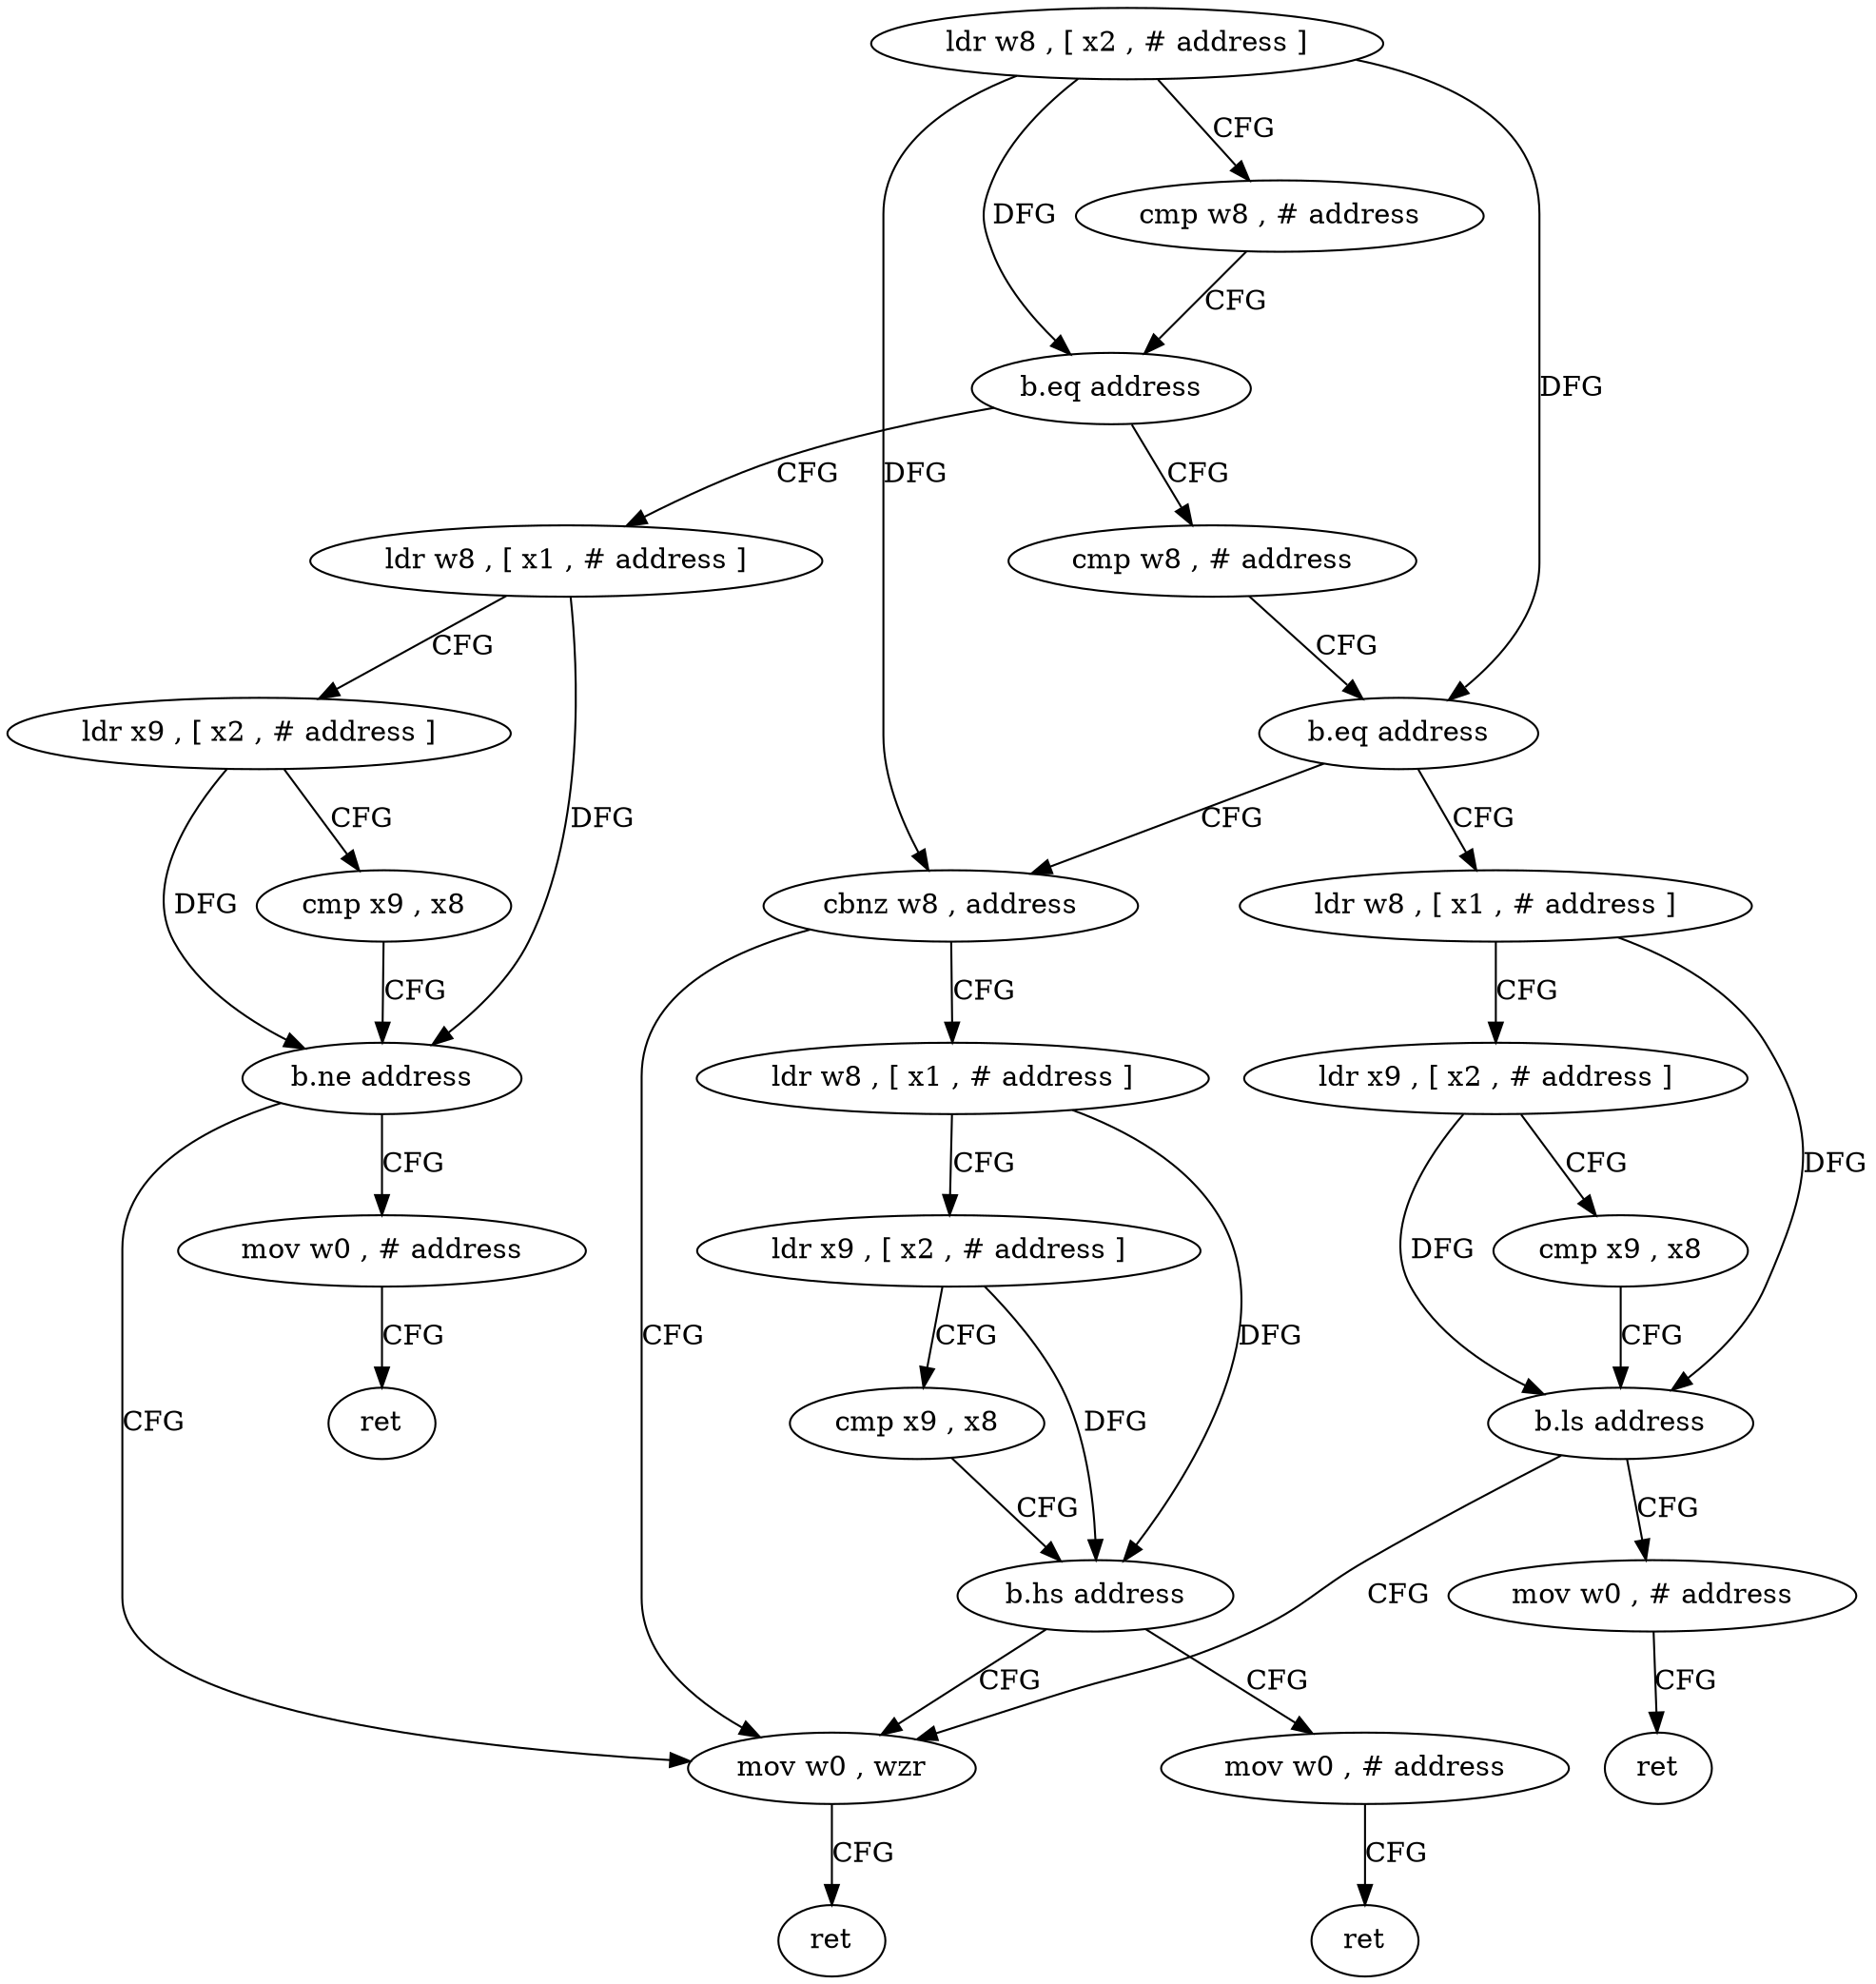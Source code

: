 digraph "func" {
"4213784" [label = "ldr w8 , [ x2 , # address ]" ]
"4213788" [label = "cmp w8 , # address" ]
"4213792" [label = "b.eq address" ]
"4213832" [label = "ldr w8 , [ x1 , # address ]" ]
"4213796" [label = "cmp w8 , # address" ]
"4213836" [label = "ldr x9 , [ x2 , # address ]" ]
"4213840" [label = "cmp x9 , x8" ]
"4213844" [label = "b.ne address" ]
"4213880" [label = "mov w0 , wzr" ]
"4213848" [label = "mov w0 , # address" ]
"4213800" [label = "b.eq address" ]
"4213856" [label = "ldr w8 , [ x1 , # address ]" ]
"4213804" [label = "cbnz w8 , address" ]
"4213884" [label = "ret" ]
"4213852" [label = "ret" ]
"4213860" [label = "ldr x9 , [ x2 , # address ]" ]
"4213864" [label = "cmp x9 , x8" ]
"4213868" [label = "b.ls address" ]
"4213872" [label = "mov w0 , # address" ]
"4213808" [label = "ldr w8 , [ x1 , # address ]" ]
"4213876" [label = "ret" ]
"4213812" [label = "ldr x9 , [ x2 , # address ]" ]
"4213816" [label = "cmp x9 , x8" ]
"4213820" [label = "b.hs address" ]
"4213824" [label = "mov w0 , # address" ]
"4213828" [label = "ret" ]
"4213784" -> "4213788" [ label = "CFG" ]
"4213784" -> "4213792" [ label = "DFG" ]
"4213784" -> "4213800" [ label = "DFG" ]
"4213784" -> "4213804" [ label = "DFG" ]
"4213788" -> "4213792" [ label = "CFG" ]
"4213792" -> "4213832" [ label = "CFG" ]
"4213792" -> "4213796" [ label = "CFG" ]
"4213832" -> "4213836" [ label = "CFG" ]
"4213832" -> "4213844" [ label = "DFG" ]
"4213796" -> "4213800" [ label = "CFG" ]
"4213836" -> "4213840" [ label = "CFG" ]
"4213836" -> "4213844" [ label = "DFG" ]
"4213840" -> "4213844" [ label = "CFG" ]
"4213844" -> "4213880" [ label = "CFG" ]
"4213844" -> "4213848" [ label = "CFG" ]
"4213880" -> "4213884" [ label = "CFG" ]
"4213848" -> "4213852" [ label = "CFG" ]
"4213800" -> "4213856" [ label = "CFG" ]
"4213800" -> "4213804" [ label = "CFG" ]
"4213856" -> "4213860" [ label = "CFG" ]
"4213856" -> "4213868" [ label = "DFG" ]
"4213804" -> "4213880" [ label = "CFG" ]
"4213804" -> "4213808" [ label = "CFG" ]
"4213860" -> "4213864" [ label = "CFG" ]
"4213860" -> "4213868" [ label = "DFG" ]
"4213864" -> "4213868" [ label = "CFG" ]
"4213868" -> "4213880" [ label = "CFG" ]
"4213868" -> "4213872" [ label = "CFG" ]
"4213872" -> "4213876" [ label = "CFG" ]
"4213808" -> "4213812" [ label = "CFG" ]
"4213808" -> "4213820" [ label = "DFG" ]
"4213812" -> "4213816" [ label = "CFG" ]
"4213812" -> "4213820" [ label = "DFG" ]
"4213816" -> "4213820" [ label = "CFG" ]
"4213820" -> "4213880" [ label = "CFG" ]
"4213820" -> "4213824" [ label = "CFG" ]
"4213824" -> "4213828" [ label = "CFG" ]
}
